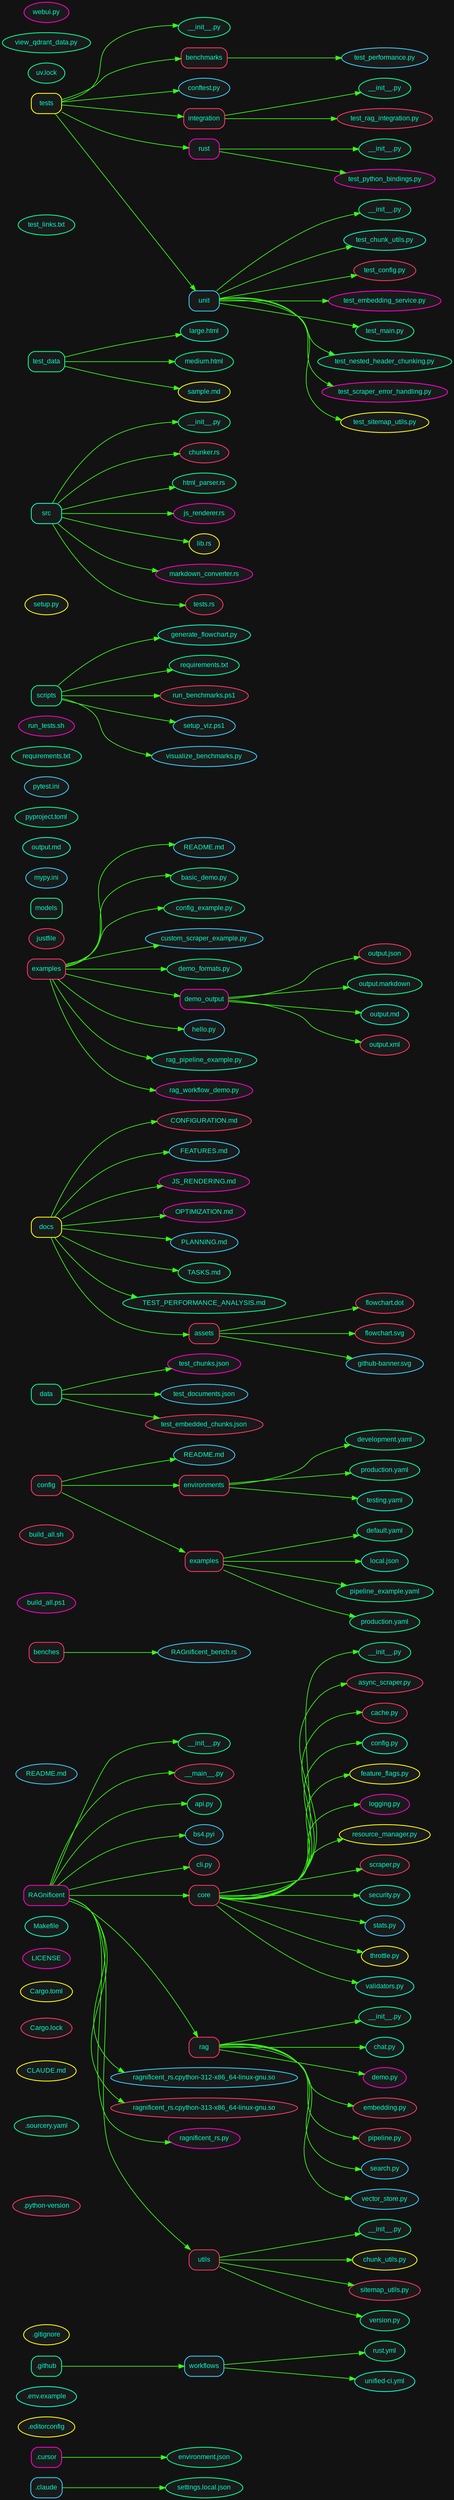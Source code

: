 digraph G {
rankdir=LR;
bgcolor="#121212";
fontname=Arial;
fontsize=12;
node [style="filled, rounded", fillcolor="#1a1a1a", fontcolor="#00ffcc", fontname=Arial, fontsize=12, penwidth=1.5, color="#00ff99"];
edge [color="#39ff14", penwidth=1.2];
node_473363371e [label=".claude", shape=box, color="#33ccff"];
node_784bdce6d7 [label="settings.local.json", shape=ellipse, color="#00ff99"];
node_473363371e -> node_784bdce6d7;
node_c2c048e425 [label=".cursor", shape=box, color="#ff00cc"];
node_ff5bbbb5c3 [label="environment.json", shape=ellipse, color="#00ff99"];
node_c2c048e425 -> node_ff5bbbb5c3;
node_b22d0822eb [label=".editorconfig", shape=ellipse, color="#ffff00"];
node_f627ba2bf0 [label=".env.example", shape=ellipse, color="#00ffcc"];
node_9c2be9d409 [label=".github", shape=box, color="#00ff99"];
node_837b06a4a4 [label="workflows", shape=box, color="#33ccff"];
node_9c2be9d409 -> node_837b06a4a4;
node_0b38fafc0f [label="rust.yml", shape=ellipse, color="#00ff99"];
node_837b06a4a4 -> node_0b38fafc0f;
node_c0b996abbc [label="unified-ci.yml", shape=ellipse, color="#00ffcc"];
node_837b06a4a4 -> node_c0b996abbc;
node_c8e3f87b8b [label=".gitignore", shape=ellipse, color="#ffff00"];
node_c63b325733 [label=".python-version", shape=ellipse, color="#ff3366"];
node_95690b0a30 [label=".sourcery.yaml", shape=ellipse, color="#00ff99"];
node_245a6bce6d [label="CLAUDE.md", shape=ellipse, color="#ffff00"];
node_a7940ff7c6 [label="Cargo.lock", shape=ellipse, color="#ff3366"];
node_bb937b462a [label="Cargo.toml", shape=ellipse, color="#ffff00"];
node_d4ebc4966d [label="LICENSE", shape=ellipse, color="#ff00cc"];
node_e2d129c1b0 [label="Makefile", shape=ellipse, color="#00ffcc"];
node_6b136d08ee [label="RAGnificent", shape=box, color="#ff00cc"];
node_3a72d5c05b [label="__init__.py", shape=ellipse, color="#00ff99"];
node_6b136d08ee -> node_3a72d5c05b;
node_4c07b09e1f [label="__main__.py", shape=ellipse, color="#ff3366"];
node_6b136d08ee -> node_4c07b09e1f;
node_25a4bf29bd [label="api.py", shape=ellipse, color="#00ff99"];
node_6b136d08ee -> node_25a4bf29bd;
node_9a786a7be0 [label="bs4.pyi", shape=ellipse, color="#33ccff"];
node_6b136d08ee -> node_9a786a7be0;
node_37d33d3860 [label="cli.py", shape=ellipse, color="#ff3366"];
node_6b136d08ee -> node_37d33d3860;
node_b84308a958 [label="core", shape=box, color="#ff3366"];
node_6b136d08ee -> node_b84308a958;
node_4f35ae22ce [label="__init__.py", shape=ellipse, color="#00ff99"];
node_b84308a958 -> node_4f35ae22ce;
node_4e667b0549 [label="async_scraper.py", shape=ellipse, color="#ff3366"];
node_b84308a958 -> node_4e667b0549;
node_dd1ea176dd [label="cache.py", shape=ellipse, color="#ff3366"];
node_b84308a958 -> node_dd1ea176dd;
node_67c7cc5a3d [label="config.py", shape=ellipse, color="#00ffcc"];
node_b84308a958 -> node_67c7cc5a3d;
node_454e70fb23 [label="feature_flags.py", shape=ellipse, color="#ffff00"];
node_b84308a958 -> node_454e70fb23;
node_e250155402 [label="logging.py", shape=ellipse, color="#ff00cc"];
node_b84308a958 -> node_e250155402;
node_44da0547e2 [label="resource_manager.py", shape=ellipse, color="#ffff00"];
node_b84308a958 -> node_44da0547e2;
node_6b12f41be1 [label="scraper.py", shape=ellipse, color="#ff3366"];
node_b84308a958 -> node_6b12f41be1;
node_07103a5669 [label="security.py", shape=ellipse, color="#00ffcc"];
node_b84308a958 -> node_07103a5669;
node_5d6a83b251 [label="stats.py", shape=ellipse, color="#33ccff"];
node_b84308a958 -> node_5d6a83b251;
node_fda0965e84 [label="throttle.py", shape=ellipse, color="#ffff00"];
node_b84308a958 -> node_fda0965e84;
node_5cf1a52893 [label="validators.py", shape=ellipse, color="#00ffcc"];
node_b84308a958 -> node_5cf1a52893;
node_233f3a9cc8 [label="rag", shape=box, color="#ff3366"];
node_6b136d08ee -> node_233f3a9cc8;
node_5f887d2964 [label="__init__.py", shape=ellipse, color="#00ff99"];
node_233f3a9cc8 -> node_5f887d2964;
node_419b04c57a [label="chat.py", shape=ellipse, color="#00ffcc"];
node_233f3a9cc8 -> node_419b04c57a;
node_686af27ab9 [label="demo.py", shape=ellipse, color="#ff00cc"];
node_233f3a9cc8 -> node_686af27ab9;
node_98d0b21f2f [label="embedding.py", shape=ellipse, color="#ff3366"];
node_233f3a9cc8 -> node_98d0b21f2f;
node_772e861d53 [label="pipeline.py", shape=ellipse, color="#ff3366"];
node_233f3a9cc8 -> node_772e861d53;
node_e8e86828b0 [label="search.py", shape=ellipse, color="#33ccff"];
node_233f3a9cc8 -> node_e8e86828b0;
node_a5b1e42af3 [label="vector_store.py", shape=ellipse, color="#33ccff"];
node_233f3a9cc8 -> node_a5b1e42af3;
node_cda13a8cab [label="ragnificent_rs.cpython-312-x86_64-linux-gnu.so", shape=ellipse, color="#33ccff"];
node_6b136d08ee -> node_cda13a8cab;
node_66b5df0651 [label="ragnificent_rs.cpython-313-x86_64-linux-gnu.so", shape=ellipse, color="#ff3366"];
node_6b136d08ee -> node_66b5df0651;
node_1d332c2352 [label="ragnificent_rs.py", shape=ellipse, color="#ff00cc"];
node_6b136d08ee -> node_1d332c2352;
node_064b64fc13 [label="utils", shape=box, color="#ff3366"];
node_6b136d08ee -> node_064b64fc13;
node_b27aaf414a [label="__init__.py", shape=ellipse, color="#00ff99"];
node_064b64fc13 -> node_b27aaf414a;
node_c12ed0e154 [label="chunk_utils.py", shape=ellipse, color="#ffff00"];
node_064b64fc13 -> node_c12ed0e154;
node_0147719c36 [label="sitemap_utils.py", shape=ellipse, color="#ff3366"];
node_064b64fc13 -> node_0147719c36;
node_b327cdeeaa [label="version.py", shape=ellipse, color="#00ff99"];
node_064b64fc13 -> node_b327cdeeaa;
node_e8a952cb2d [label="README.md", shape=ellipse, color="#33ccff"];
node_c4841511d5 [label="benches", shape=box, color="#ff3366"];
node_8366236a6b [label="RAGnificent_bench.rs", shape=ellipse, color="#33ccff"];
node_c4841511d5 -> node_8366236a6b;
node_0c98e4ef5d [label="build_all.ps1", shape=ellipse, color="#ff00cc"];
node_279f72e537 [label="build_all.sh", shape=ellipse, color="#ff3366"];
node_8ec4d08438 [label="config", shape=box, color="#ff3366"];
node_da7012a451 [label="README.md", shape=ellipse, color="#33ccff"];
node_8ec4d08438 -> node_da7012a451;
node_fc239a4232 [label="environments", shape=box, color="#ff3366"];
node_8ec4d08438 -> node_fc239a4232;
node_46ffc22794 [label="development.yaml", shape=ellipse, color="#00ff99"];
node_fc239a4232 -> node_46ffc22794;
node_3088a7f064 [label="production.yaml", shape=ellipse, color="#00ff99"];
node_fc239a4232 -> node_3088a7f064;
node_63ad51dd15 [label="testing.yaml", shape=ellipse, color="#00ffcc"];
node_fc239a4232 -> node_63ad51dd15;
node_137ca9d054 [label="examples", shape=box, color="#ff3366"];
node_8ec4d08438 -> node_137ca9d054;
node_0142252080 [label="default.yaml", shape=ellipse, color="#00ff99"];
node_137ca9d054 -> node_0142252080;
node_55f811c2ef [label="local.json", shape=ellipse, color="#00ffcc"];
node_137ca9d054 -> node_55f811c2ef;
node_37dec0dfa6 [label="pipeline_example.yaml", shape=ellipse, color="#00ff99"];
node_137ca9d054 -> node_37dec0dfa6;
node_bc724ee8fe [label="production.yaml", shape=ellipse, color="#00ff99"];
node_137ca9d054 -> node_bc724ee8fe;
node_f145a7637d [label="data", shape=box, color="#00ff99"];
node_080c16539f [label="test_chunks.json", shape=ellipse, color="#ff00cc"];
node_f145a7637d -> node_080c16539f;
node_ea8c0ff8b7 [label="test_documents.json", shape=ellipse, color="#33ccff"];
node_f145a7637d -> node_ea8c0ff8b7;
node_8275917e71 [label="test_embedded_chunks.json", shape=ellipse, color="#ff3366"];
node_f145a7637d -> node_8275917e71;
node_fa64acd003 [label="docs", shape=box, color="#ffff00"];
node_41dd3d8574 [label="CONFIGURATION.md", shape=ellipse, color="#ff3366"];
node_fa64acd003 -> node_41dd3d8574;
node_765a4e187b [label="FEATURES.md", shape=ellipse, color="#33ccff"];
node_fa64acd003 -> node_765a4e187b;
node_4c86e29205 [label="JS_RENDERING.md", shape=ellipse, color="#ff00cc"];
node_fa64acd003 -> node_4c86e29205;
node_937a8c03ee [label="OPTIMIZATION.md", shape=ellipse, color="#ff00cc"];
node_fa64acd003 -> node_937a8c03ee;
node_d7087936f4 [label="PLANNING.md", shape=ellipse, color="#33ccff"];
node_fa64acd003 -> node_d7087936f4;
node_15a7f8720d [label="TASKS.md", shape=ellipse, color="#00ff99"];
node_fa64acd003 -> node_15a7f8720d;
node_0f106687a7 [label="TEST_PERFORMANCE_ANALYSIS.md", shape=ellipse, color="#00ff99"];
node_fa64acd003 -> node_0f106687a7;
node_66245df8e3 [label="assets", shape=box, color="#ff3366"];
node_fa64acd003 -> node_66245df8e3;
node_8d70e4b5df [label="flowchart.dot", shape=ellipse, color="#ff3366"];
node_66245df8e3 -> node_8d70e4b5df;
node_a705048379 [label="flowchart.svg", shape=ellipse, color="#ff3366"];
node_66245df8e3 -> node_a705048379;
node_0b9641e411 [label="github-banner.svg", shape=ellipse, color="#33ccff"];
node_66245df8e3 -> node_0b9641e411;
node_5678a40267 [label="examples", shape=box, color="#ff3366"];
node_b3c1b8c209 [label="README.md", shape=ellipse, color="#33ccff"];
node_5678a40267 -> node_b3c1b8c209;
node_2b0ee6e9ac [label="basic_demo.py", shape=ellipse, color="#00ff99"];
node_5678a40267 -> node_2b0ee6e9ac;
node_30db797ebf [label="config_example.py", shape=ellipse, color="#00ff99"];
node_5678a40267 -> node_30db797ebf;
node_66c6cd7b59 [label="custom_scraper_example.py", shape=ellipse, color="#33ccff"];
node_5678a40267 -> node_66c6cd7b59;
node_515aecac8f [label="demo_formats.py", shape=ellipse, color="#00ff99"];
node_5678a40267 -> node_515aecac8f;
node_efde4c87a8 [label="demo_output", shape=box, color="#ff00cc"];
node_5678a40267 -> node_efde4c87a8;
node_a7408f671d [label="output.json", shape=ellipse, color="#ff3366"];
node_efde4c87a8 -> node_a7408f671d;
node_8a1272173a [label="output.markdown", shape=ellipse, color="#00ff99"];
node_efde4c87a8 -> node_8a1272173a;
node_47c1b2370c [label="output.md", shape=ellipse, color="#00ffcc"];
node_efde4c87a8 -> node_47c1b2370c;
node_46e5a2ed8b [label="output.xml", shape=ellipse, color="#ff3366"];
node_efde4c87a8 -> node_46e5a2ed8b;
node_2b51daf47b [label="hello.py", shape=ellipse, color="#33ccff"];
node_5678a40267 -> node_2b51daf47b;
node_2fdc99e8c0 [label="rag_pipeline_example.py", shape=ellipse, color="#00ffcc"];
node_5678a40267 -> node_2fdc99e8c0;
node_6f110573f1 [label="rag_workflow_demo.py", shape=ellipse, color="#ff00cc"];
node_5678a40267 -> node_6f110573f1;
node_b3c9174226 [label="justfile", shape=ellipse, color="#ff3366"];
node_e6ba4e07da [label="models", shape=box, color="#00ff99"];
node_9050871aba [label="mypy.ini", shape=ellipse, color="#33ccff"];
node_4bd62537c0 [label="output.md", shape=ellipse, color="#00ffcc"];
node_6ede29e4d3 [label="pyproject.toml", shape=ellipse, color="#00ff99"];
node_4444a5ff0b [label="pytest.ini", shape=ellipse, color="#33ccff"];
node_53f5e77b2c [label="requirements.txt", shape=ellipse, color="#00ff99"];
node_add3a37bcb [label="run_tests.sh", shape=ellipse, color="#ff00cc"];
node_dba2a4f1c5 [label="scripts", shape=box, color="#00ff99"];
node_a1fb2ad76d [label="generate_flowchart.py", shape=ellipse, color="#00ffcc"];
node_dba2a4f1c5 -> node_a1fb2ad76d;
node_f12a83e336 [label="requirements.txt", shape=ellipse, color="#00ff99"];
node_dba2a4f1c5 -> node_f12a83e336;
node_4867238b9b [label="run_benchmarks.ps1", shape=ellipse, color="#ff3366"];
node_dba2a4f1c5 -> node_4867238b9b;
node_cb3d93b6cf [label="setup_viz.ps1", shape=ellipse, color="#33ccff"];
node_dba2a4f1c5 -> node_cb3d93b6cf;
node_8a06b70217 [label="visualize_benchmarks.py", shape=ellipse, color="#33ccff"];
node_dba2a4f1c5 -> node_8a06b70217;
node_8ff3ac9be5 [label="setup.py", shape=ellipse, color="#ffff00"];
node_07ea64170b [label="src", shape=box, color="#00ffcc"];
node_167cd3ab02 [label="__init__.py", shape=ellipse, color="#00ff99"];
node_07ea64170b -> node_167cd3ab02;
node_ca8d1e8372 [label="chunker.rs", shape=ellipse, color="#ff3366"];
node_07ea64170b -> node_ca8d1e8372;
node_fbfd74753e [label="html_parser.rs", shape=ellipse, color="#00ff99"];
node_07ea64170b -> node_fbfd74753e;
node_24b82556cd [label="js_renderer.rs", shape=ellipse, color="#ff00cc"];
node_07ea64170b -> node_24b82556cd;
node_f4082baf5e [label="lib.rs", shape=ellipse, color="#ffff00"];
node_07ea64170b -> node_f4082baf5e;
node_fda73b493a [label="markdown_converter.rs", shape=ellipse, color="#ff00cc"];
node_07ea64170b -> node_fda73b493a;
node_2cd2713ef1 [label="tests.rs", shape=ellipse, color="#ff3366"];
node_07ea64170b -> node_2cd2713ef1;
node_7337465399 [label="test_data", shape=box, color="#00ff99"];
node_5a3b338a71 [label="large.html", shape=ellipse, color="#00ffcc"];
node_7337465399 -> node_5a3b338a71;
node_99d7815547 [label="medium.html", shape=ellipse, color="#00ff99"];
node_7337465399 -> node_99d7815547;
node_5b8f726716 [label="sample.md", shape=ellipse, color="#ffff00"];
node_7337465399 -> node_5b8f726716;
node_fce2732203 [label="test_links.txt", shape=ellipse, color="#00ff99"];
node_3c5066a229 [label="tests", shape=box, color="#ffff00"];
node_c11b98d78d [label="__init__.py", shape=ellipse, color="#00ff99"];
node_3c5066a229 -> node_c11b98d78d;
node_0cb1edf7ab [label="benchmarks", shape=box, color="#ff3366"];
node_3c5066a229 -> node_0cb1edf7ab;
node_e3c6a02f1f [label="test_performance.py", shape=ellipse, color="#33ccff"];
node_0cb1edf7ab -> node_e3c6a02f1f;
node_2ba6829b9b [label="conftest.py", shape=ellipse, color="#33ccff"];
node_3c5066a229 -> node_2ba6829b9b;
node_bb540d37c0 [label="integration", shape=box, color="#ff3366"];
node_3c5066a229 -> node_bb540d37c0;
node_a0ca88fd2d [label="__init__.py", shape=ellipse, color="#00ff99"];
node_bb540d37c0 -> node_a0ca88fd2d;
node_d83aa2085a [label="test_rag_integration.py", shape=ellipse, color="#ff3366"];
node_bb540d37c0 -> node_d83aa2085a;
node_d239d3600a [label="rust", shape=box, color="#ff00cc"];
node_3c5066a229 -> node_d239d3600a;
node_7932bbc98f [label="__init__.py", shape=ellipse, color="#00ff99"];
node_d239d3600a -> node_7932bbc98f;
node_c0147639f7 [label="test_python_bindings.py", shape=ellipse, color="#ff00cc"];
node_d239d3600a -> node_c0147639f7;
node_d89cb81d56 [label="unit", shape=box, color="#33ccff"];
node_3c5066a229 -> node_d89cb81d56;
node_0325f4bf4f [label="__init__.py", shape=ellipse, color="#00ff99"];
node_d89cb81d56 -> node_0325f4bf4f;
node_655ab42e65 [label="test_chunk_utils.py", shape=ellipse, color="#00ffcc"];
node_d89cb81d56 -> node_655ab42e65;
node_8bbe08148e [label="test_config.py", shape=ellipse, color="#ff3366"];
node_d89cb81d56 -> node_8bbe08148e;
node_c66cb211b7 [label="test_embedding_service.py", shape=ellipse, color="#ff00cc"];
node_d89cb81d56 -> node_c66cb211b7;
node_e4034a7bee [label="test_main.py", shape=ellipse, color="#00ff99"];
node_d89cb81d56 -> node_e4034a7bee;
node_94cf5a71bc [label="test_nested_header_chunking.py", shape=ellipse, color="#00ff99"];
node_d89cb81d56 -> node_94cf5a71bc;
node_6c657f3d9f [label="test_scraper_error_handling.py", shape=ellipse, color="#ff00cc"];
node_d89cb81d56 -> node_6c657f3d9f;
node_01a00b94b1 [label="test_sitemap_utils.py", shape=ellipse, color="#ffff00"];
node_d89cb81d56 -> node_01a00b94b1;
node_a0d7f50368 [label="uv.lock", shape=ellipse, color="#00ff99"];
node_b6f4077f3a [label="view_qdrant_data.py", shape=ellipse, color="#00ff99"];
node_e32112f595 [label="webui.py", shape=ellipse, color="#ff00cc"];
}
